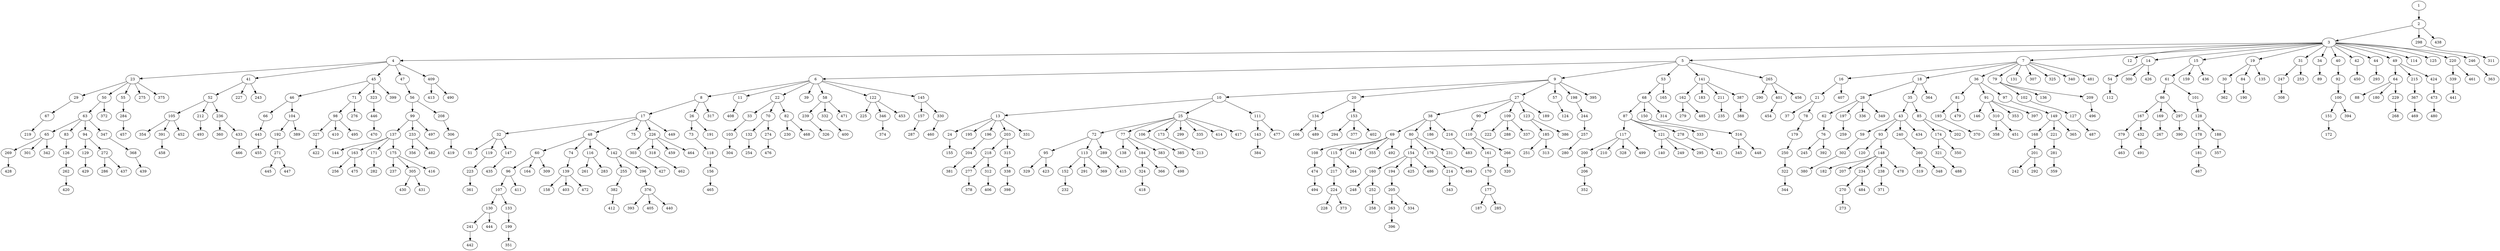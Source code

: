 digraph my_graph {
1;
2;
3;
4;
23;
29;
67;
219;
50;
63;
65;
269;
428;
301;
342;
83;
126;
262;
420;
94;
129;
429;
272;
286;
437;
347;
368;
439;
372;
55;
284;
457;
275;
375;
41;
52;
105;
354;
391;
458;
452;
212;
493;
236;
360;
433;
466;
227;
243;
45;
46;
66;
443;
455;
104;
192;
271;
445;
447;
389;
71;
98;
327;
422;
410;
495;
276;
323;
446;
470;
399;
47;
56;
99;
137;
144;
163;
256;
475;
171;
282;
175;
237;
305;
430;
431;
416;
233;
356;
482;
497;
208;
306;
419;
409;
413;
490;
5;
6;
8;
17;
32;
51;
119;
223;
361;
147;
435;
48;
60;
96;
107;
130;
241;
442;
444;
133;
199;
351;
411;
164;
309;
74;
139;
158;
403;
472;
116;
261;
283;
142;
255;
382;
412;
296;
376;
393;
405;
440;
75;
226;
303;
427;
318;
462;
459;
464;
449;
26;
73;
118;
156;
465;
191;
317;
11;
408;
22;
33;
103;
304;
70;
132;
254;
274;
476;
82;
230;
468;
39;
58;
239;
326;
332;
400;
471;
122;
225;
346;
374;
453;
145;
157;
287;
330;
460;
9;
10;
13;
24;
155;
195;
196;
204;
381;
203;
218;
277;
378;
312;
406;
315;
338;
398;
331;
25;
72;
95;
329;
423;
113;
152;
232;
291;
369;
289;
415;
77;
138;
184;
324;
418;
366;
383;
498;
106;
385;
173;
213;
299;
335;
414;
417;
111;
143;
384;
477;
20;
134;
166;
489;
153;
294;
377;
402;
27;
38;
69;
108;
474;
494;
115;
217;
224;
228;
373;
264;
341;
355;
492;
80;
154;
160;
248;
252;
258;
194;
205;
263;
396;
334;
425;
486;
176;
214;
343;
404;
231;
186;
216;
483;
90;
110;
161;
170;
177;
187;
285;
266;
320;
109;
222;
288;
337;
123;
185;
251;
313;
386;
189;
57;
124;
198;
244;
257;
280;
395;
53;
68;
87;
117;
200;
206;
352;
210;
328;
499;
121;
140;
249;
295;
278;
421;
333;
150;
316;
345;
448;
314;
165;
141;
162;
279;
485;
183;
211;
235;
387;
388;
265;
290;
401;
454;
456;
7;
16;
21;
37;
78;
179;
250;
322;
344;
407;
18;
28;
62;
76;
245;
392;
197;
259;
336;
349;
35;
43;
59;
302;
380;
93;
120;
148;
182;
207;
234;
270;
273;
484;
238;
371;
478;
240;
260;
319;
348;
434;
85;
174;
321;
488;
350;
202;
364;
36;
81;
193;
370;
479;
91;
146;
310;
358;
451;
353;
397;
97;
149;
168;
201;
242;
292;
221;
281;
359;
365;
79;
102;
127;
487;
136;
209;
496;
131;
307;
325;
340;
481;
12;
14;
54;
112;
300;
426;
15;
61;
86;
167;
379;
463;
432;
491;
169;
267;
297;
390;
101;
128;
178;
181;
467;
188;
357;
159;
436;
19;
30;
362;
84;
190;
135;
31;
247;
308;
253;
34;
89;
40;
92;
100;
151;
172;
394;
42;
450;
44;
293;
49;
64;
88;
180;
229;
268;
215;
367;
469;
424;
473;
480;
114;
125;
220;
339;
441;
461;
246;
363;
298;
311;
438;
1->2
2->3
3->4
4->23
23->29
29->67
67->219
23->50
50->63
63->65
65->269
269->428
65->301
65->342
63->83
83->126
126->262
262->420
63->94
94->129
129->429
94->272
272->286
272->437
63->347
347->368
368->439
50->372
23->55
55->284
284->457
23->275
23->375
4->41
41->52
52->105
105->354
105->391
391->458
105->452
52->212
212->493
52->236
236->360
236->433
433->466
41->227
41->243
4->45
45->46
46->66
66->443
443->455
46->104
104->192
192->271
271->445
271->447
104->389
45->71
71->98
98->327
327->422
98->410
98->495
71->276
45->323
323->446
446->470
45->399
4->47
47->56
56->99
99->137
137->144
137->163
163->256
163->475
137->171
171->282
137->175
175->237
175->305
305->430
305->431
175->416
99->233
233->356
233->482
99->497
56->208
208->306
306->419
4->409
409->413
409->490
3->5
5->6
6->8
8->17
17->32
32->51
32->119
119->223
223->361
32->147
147->435
17->48
48->60
60->96
96->107
107->130
130->241
241->442
130->444
107->133
133->199
199->351
96->411
60->164
60->309
48->74
74->139
139->158
139->403
139->472
48->116
116->261
116->283
48->142
142->255
255->382
382->412
142->296
296->376
376->393
376->405
376->440
17->75
17->226
226->303
303->427
226->318
318->462
226->459
226->464
17->449
8->26
26->73
73->118
118->156
156->465
26->191
8->317
6->11
11->408
6->22
22->33
33->103
103->304
22->70
70->132
132->254
70->274
274->476
22->82
82->230
82->468
6->39
6->58
58->239
239->326
58->332
332->400
58->471
6->122
122->225
122->346
346->374
122->453
6->145
145->157
157->287
145->330
330->460
5->9
9->10
10->13
13->24
24->155
13->195
13->196
196->204
204->381
13->203
203->218
218->277
277->378
218->312
312->406
203->315
315->338
338->398
13->331
10->25
25->72
72->95
95->329
95->423
72->113
113->152
152->232
113->291
113->369
72->289
289->415
25->77
77->138
77->184
184->324
324->418
184->366
77->383
383->498
25->106
106->385
25->173
173->213
25->299
25->335
25->414
25->417
10->111
111->143
143->384
111->477
9->20
20->134
134->166
134->489
20->153
153->294
153->377
153->402
9->27
27->38
38->69
69->108
108->474
474->494
69->115
115->217
217->224
224->228
224->373
115->264
69->341
69->355
69->492
38->80
80->154
154->160
160->248
160->252
252->258
154->194
194->205
205->263
263->396
205->334
154->425
154->486
80->176
176->214
214->343
176->404
80->231
38->186
38->216
216->483
27->90
90->110
110->161
161->170
170->177
177->187
177->285
110->266
266->320
27->109
109->222
109->288
109->337
27->123
123->185
185->251
185->313
123->386
27->189
9->57
57->124
9->198
198->244
244->257
257->280
9->395
5->53
53->68
68->87
87->117
117->200
200->206
206->352
117->210
117->328
117->499
87->121
121->140
121->249
121->295
87->278
278->421
87->333
68->150
150->316
316->345
316->448
68->314
53->165
5->141
141->162
162->279
162->485
141->183
141->211
211->235
141->387
387->388
5->265
265->290
265->401
401->454
265->456
3->7
7->16
16->21
21->37
21->78
78->179
179->250
250->322
322->344
16->407
7->18
18->28
28->62
62->76
76->245
76->392
28->197
197->259
28->336
28->349
18->35
35->43
43->59
59->302
302->380
43->93
93->120
93->148
148->182
148->207
148->234
234->270
270->273
234->484
148->238
238->371
148->478
43->240
240->260
260->319
260->348
43->434
35->85
85->174
174->321
321->488
174->350
85->202
18->364
7->36
36->81
81->193
193->370
81->479
36->91
91->146
91->310
310->358
310->451
91->353
91->397
36->97
97->149
149->168
168->201
201->242
201->292
149->221
221->281
281->359
149->365
7->79
79->102
102->127
127->487
79->136
79->209
209->496
7->131
7->307
7->325
7->340
7->481
3->12
3->14
14->54
54->112
14->300
14->426
3->15
15->61
61->86
86->167
167->379
379->463
167->432
432->491
86->169
169->267
86->297
297->390
61->101
101->128
128->178
178->181
181->467
128->188
188->357
15->159
15->436
3->19
19->30
30->362
19->84
84->190
19->135
3->31
31->247
247->308
31->253
3->34
34->89
3->40
40->92
92->100
100->151
151->172
100->394
3->42
42->450
3->44
44->293
3->49
49->64
64->88
64->180
64->229
229->268
49->215
215->367
367->469
49->424
424->473
473->480
3->114
3->125
3->220
220->339
339->441
220->461
3->246
246->363
2->298
298->311
2->438
}